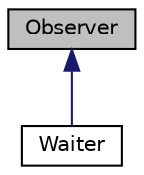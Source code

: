 digraph "Observer"
{
 // LATEX_PDF_SIZE
  edge [fontname="Helvetica",fontsize="10",labelfontname="Helvetica",labelfontsize="10"];
  node [fontname="Helvetica",fontsize="10",shape=record];
  Node1 [label="Observer",height=0.2,width=0.4,color="black", fillcolor="grey75", style="filled", fontcolor="black",tooltip="The Observer class represents an observer in the observer pattern."];
  Node1 -> Node2 [dir="back",color="midnightblue",fontsize="10",style="solid",fontname="Helvetica"];
  Node2 [label="Waiter",height=0.2,width=0.4,color="black", fillcolor="white", style="filled",URL="$classWaiter.html",tooltip="The Waiter class represents a waiter responsible for taking orders and serving customers."];
}
